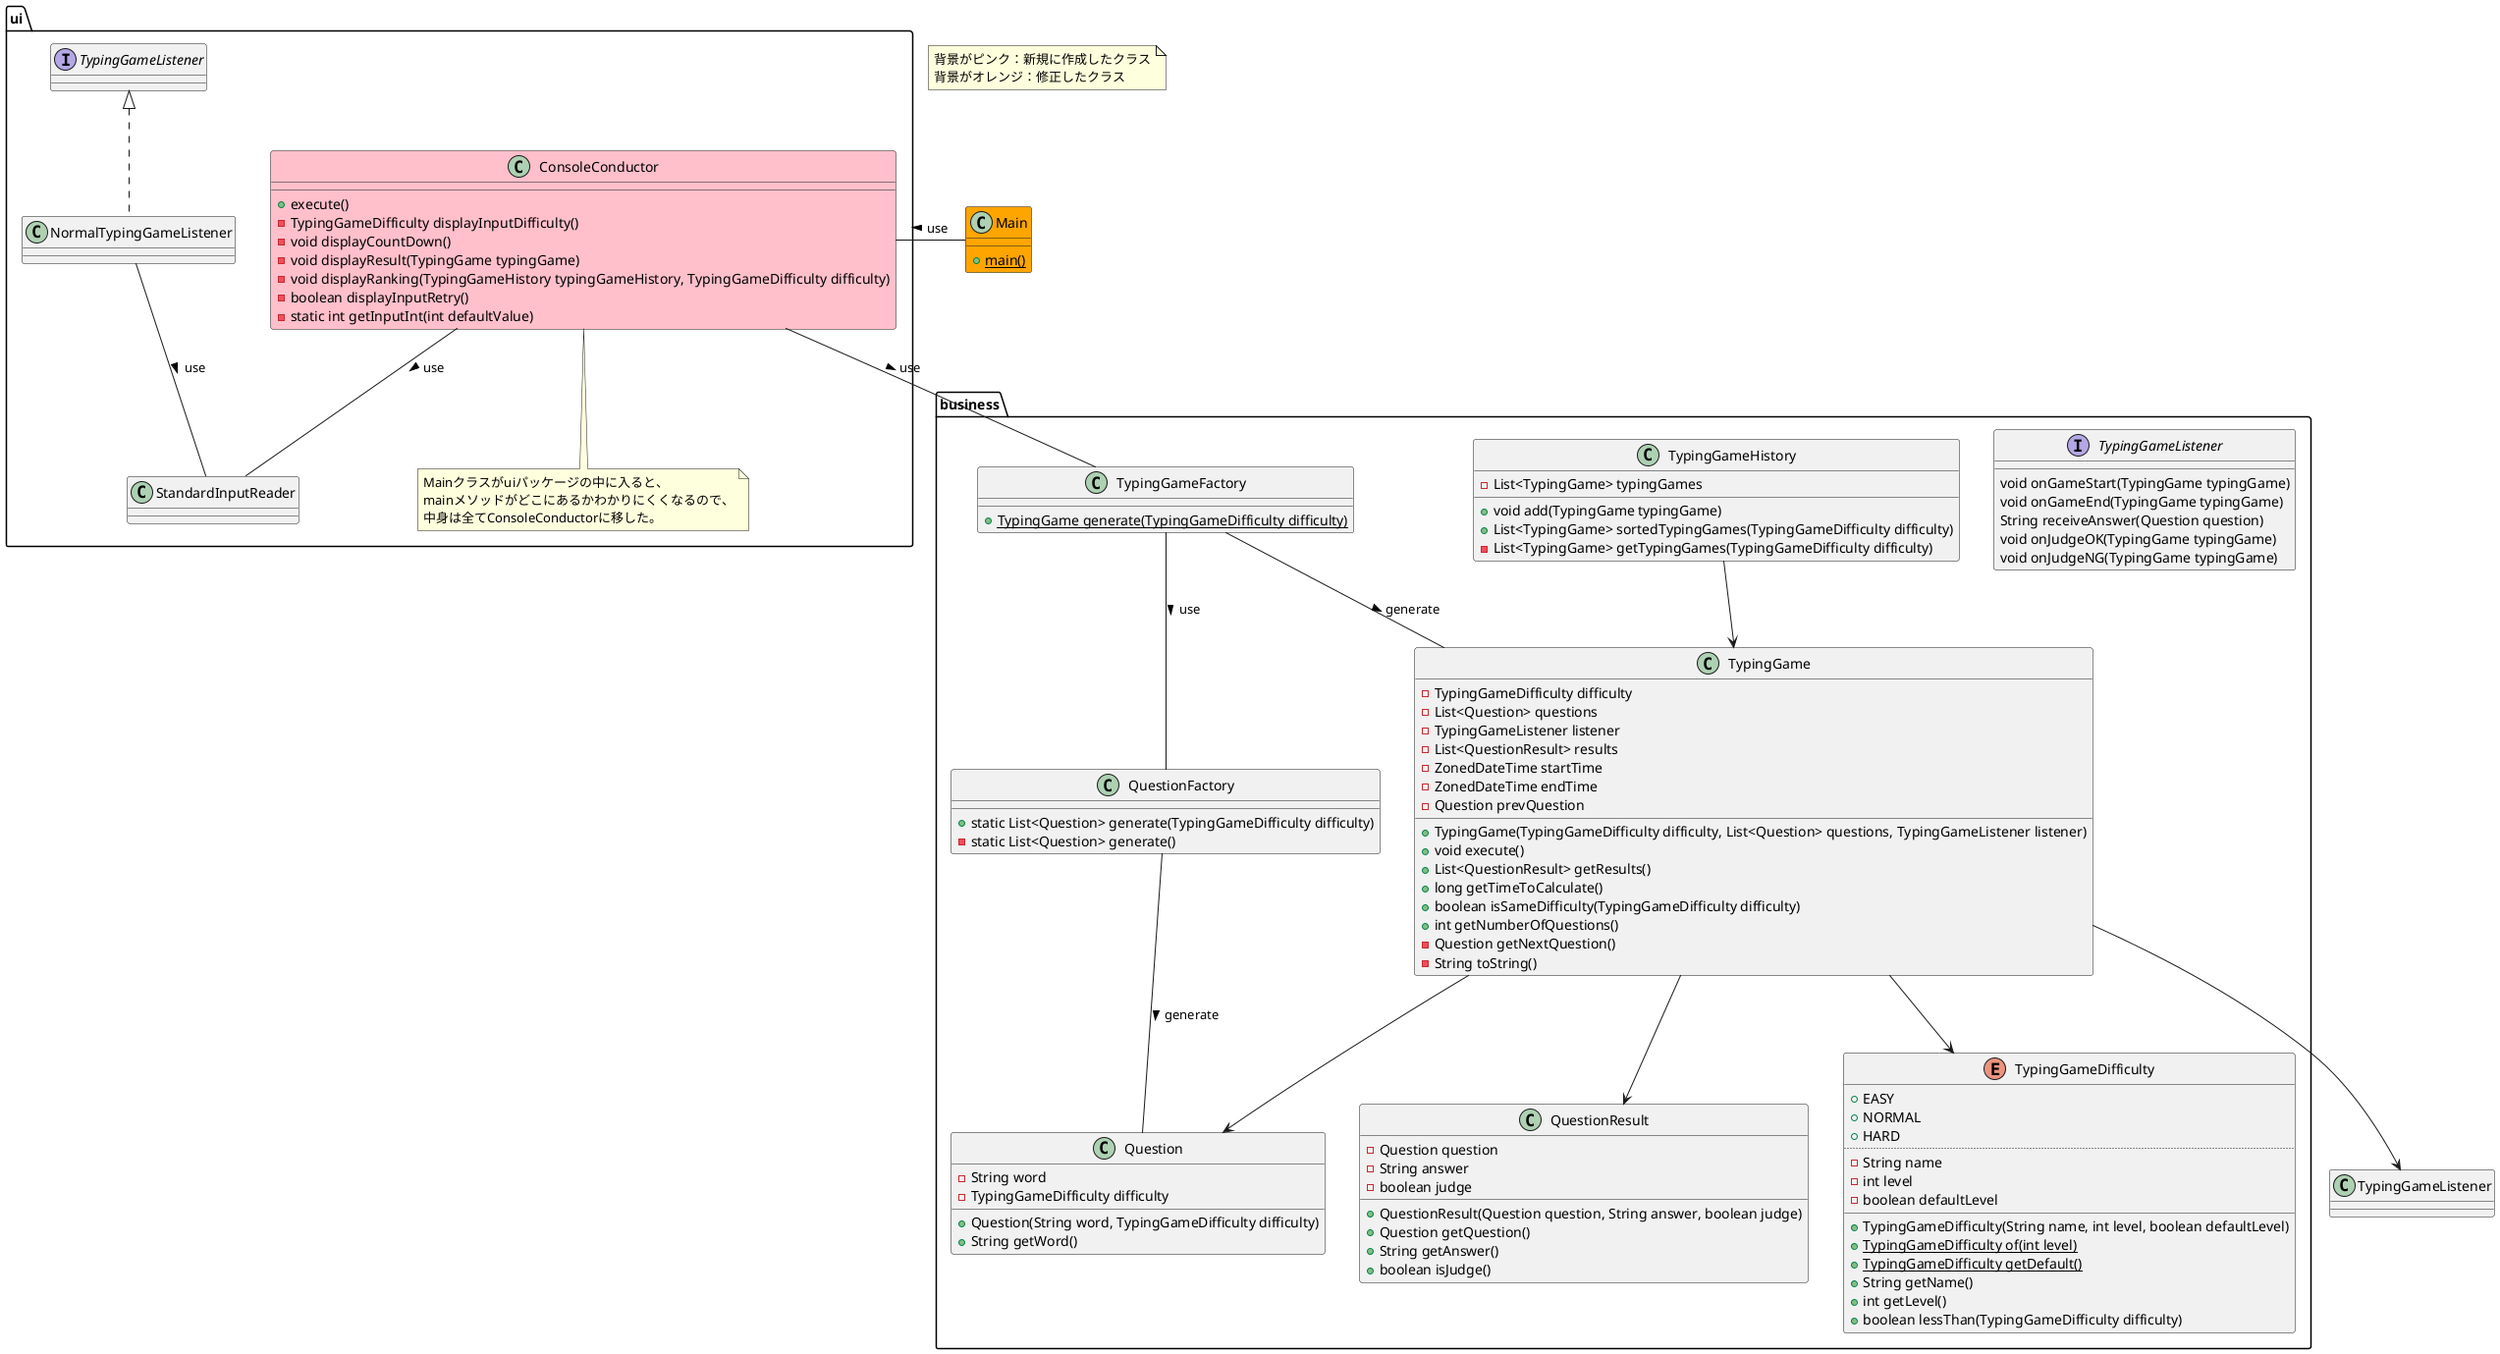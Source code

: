 @startuml 06_configure_package

note as note_main
  背景がピンク：新規に作成したクラス
  背景がオレンジ：修正したクラス
end note

class Main #Orange {
  + {static} main()
}

package business {
  class TypingGame {
    - TypingGameDifficulty difficulty
    - List<Question> questions
    - TypingGameListener listener
    - List<QuestionResult> results
    - ZonedDateTime startTime
    - ZonedDateTime endTime
    - Question prevQuestion
    + TypingGame(TypingGameDifficulty difficulty, List<Question> questions, TypingGameListener listener)
    + void execute()
    + List<QuestionResult> getResults()
    + long getTimeToCalculate()
    + boolean isSameDifficulty(TypingGameDifficulty difficulty)
    + int getNumberOfQuestions()
    - Question getNextQuestion()
    - String toString()
  }

  interface TypingGameListener {
    void onGameStart(TypingGame typingGame)
    void onGameEnd(TypingGame typingGame)
    String receiveAnswer(Question question)
    void onJudgeOK(TypingGame typingGame)
    void onJudgeNG(TypingGame typingGame)
  }

  enum TypingGameDifficulty {
    + EASY
    + NORMAL
    + HARD
    ..
    - String name
    - int level
    - boolean defaultLevel
    __
    + TypingGameDifficulty(String name, int level, boolean defaultLevel)
    + {static} TypingGameDifficulty of(int level)
    + {static} TypingGameDifficulty getDefault()
    + String getName()
    + int getLevel()
    + boolean lessThan(TypingGameDifficulty difficulty)
  }

  class TypingGameHistory {
    - List<TypingGame> typingGames
    + void add(TypingGame typingGame)
    + List<TypingGame> sortedTypingGames(TypingGameDifficulty difficulty)
    - List<TypingGame> getTypingGames(TypingGameDifficulty difficulty)
  }

  class TypingGameFactory {
    + {static} TypingGame generate(TypingGameDifficulty difficulty)
  }

  class Question {
    - String word
    - TypingGameDifficulty difficulty
    + Question(String word, TypingGameDifficulty difficulty)
    + String getWord()
  }

  class QuestionResult {
    - Question question
    - String answer
    - boolean judge
    + QuestionResult(Question question, String answer, boolean judge)
    + Question getQuestion()
    + String getAnswer()
    + boolean isJudge()
  }

  class QuestionFactory {
    + static List<Question> generate(TypingGameDifficulty difficulty)
    - static List<Question> generate()
  }
}

package ui {
  class ConsoleConductor #Pink {
    + execute()
    - TypingGameDifficulty displayInputDifficulty()
    - void displayCountDown()
    - void displayResult(TypingGame typingGame)
    - void displayRanking(TypingGameHistory typingGameHistory, TypingGameDifficulty difficulty)
    - boolean displayInputRetry()
    - static int getInputInt(int defaultValue)
  }
  note bottom
    Mainクラスがuiパッケージの中に入ると、
    mainメソッドがどこにあるかわかりにくくなるので、
    中身は全てConsoleConductorに移した。
  end note

  class NormalTypingGameListener implements TypingGameListener

  class StandardInputReader {}
}

Main -l- ConsoleConductor : use >

ConsoleConductor -- TypingGameFactory : use >
ConsoleConductor -- StandardInputReader : use >

TypingGameFactory -- QuestionFactory : use >

TypingGameFactory -- TypingGame : generate >

QuestionFactory -- Question : generate >

TypingGameHistory --> TypingGame
TypingGame --> TypingGameDifficulty
TypingGame --> Question
TypingGame --> QuestionResult
TypingGame --> TypingGameListener

NormalTypingGameListener -- StandardInputReader : use >

@enduml

